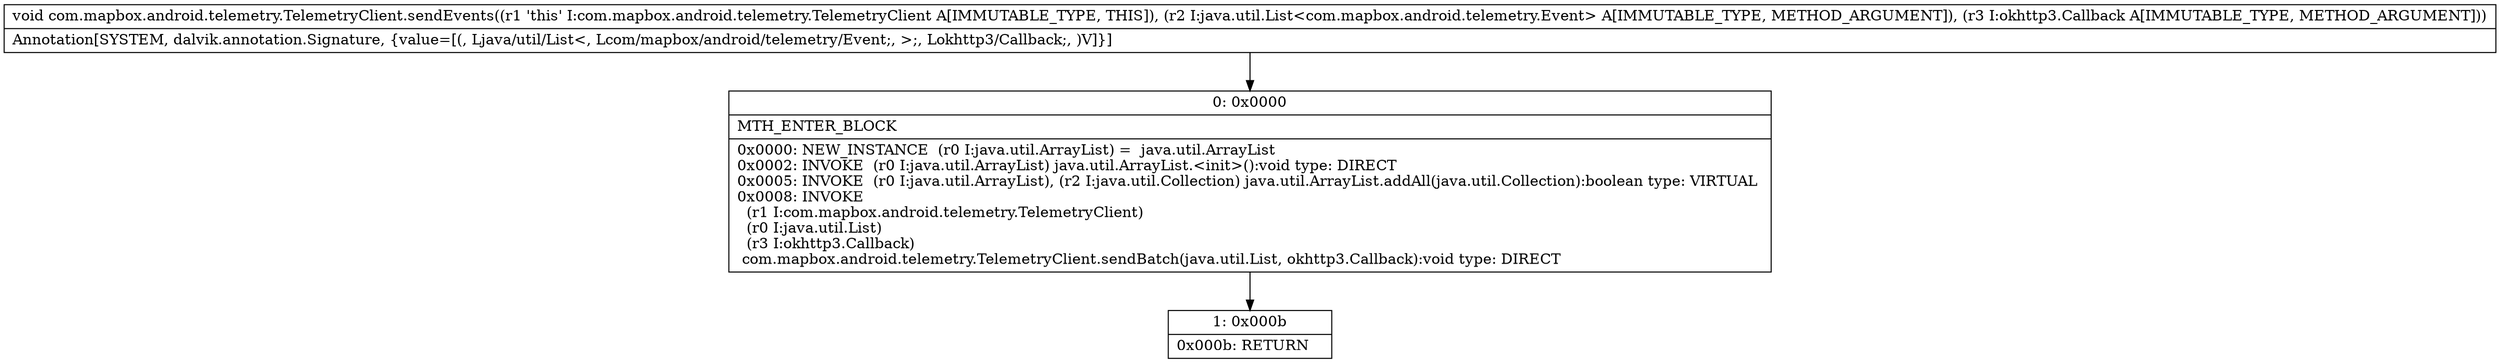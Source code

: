 digraph "CFG forcom.mapbox.android.telemetry.TelemetryClient.sendEvents(Ljava\/util\/List;Lokhttp3\/Callback;)V" {
Node_0 [shape=record,label="{0\:\ 0x0000|MTH_ENTER_BLOCK\l|0x0000: NEW_INSTANCE  (r0 I:java.util.ArrayList) =  java.util.ArrayList \l0x0002: INVOKE  (r0 I:java.util.ArrayList) java.util.ArrayList.\<init\>():void type: DIRECT \l0x0005: INVOKE  (r0 I:java.util.ArrayList), (r2 I:java.util.Collection) java.util.ArrayList.addAll(java.util.Collection):boolean type: VIRTUAL \l0x0008: INVOKE  \l  (r1 I:com.mapbox.android.telemetry.TelemetryClient)\l  (r0 I:java.util.List)\l  (r3 I:okhttp3.Callback)\l com.mapbox.android.telemetry.TelemetryClient.sendBatch(java.util.List, okhttp3.Callback):void type: DIRECT \l}"];
Node_1 [shape=record,label="{1\:\ 0x000b|0x000b: RETURN   \l}"];
MethodNode[shape=record,label="{void com.mapbox.android.telemetry.TelemetryClient.sendEvents((r1 'this' I:com.mapbox.android.telemetry.TelemetryClient A[IMMUTABLE_TYPE, THIS]), (r2 I:java.util.List\<com.mapbox.android.telemetry.Event\> A[IMMUTABLE_TYPE, METHOD_ARGUMENT]), (r3 I:okhttp3.Callback A[IMMUTABLE_TYPE, METHOD_ARGUMENT]))  | Annotation[SYSTEM, dalvik.annotation.Signature, \{value=[(, Ljava\/util\/List\<, Lcom\/mapbox\/android\/telemetry\/Event;, \>;, Lokhttp3\/Callback;, )V]\}]\l}"];
MethodNode -> Node_0;
Node_0 -> Node_1;
}


